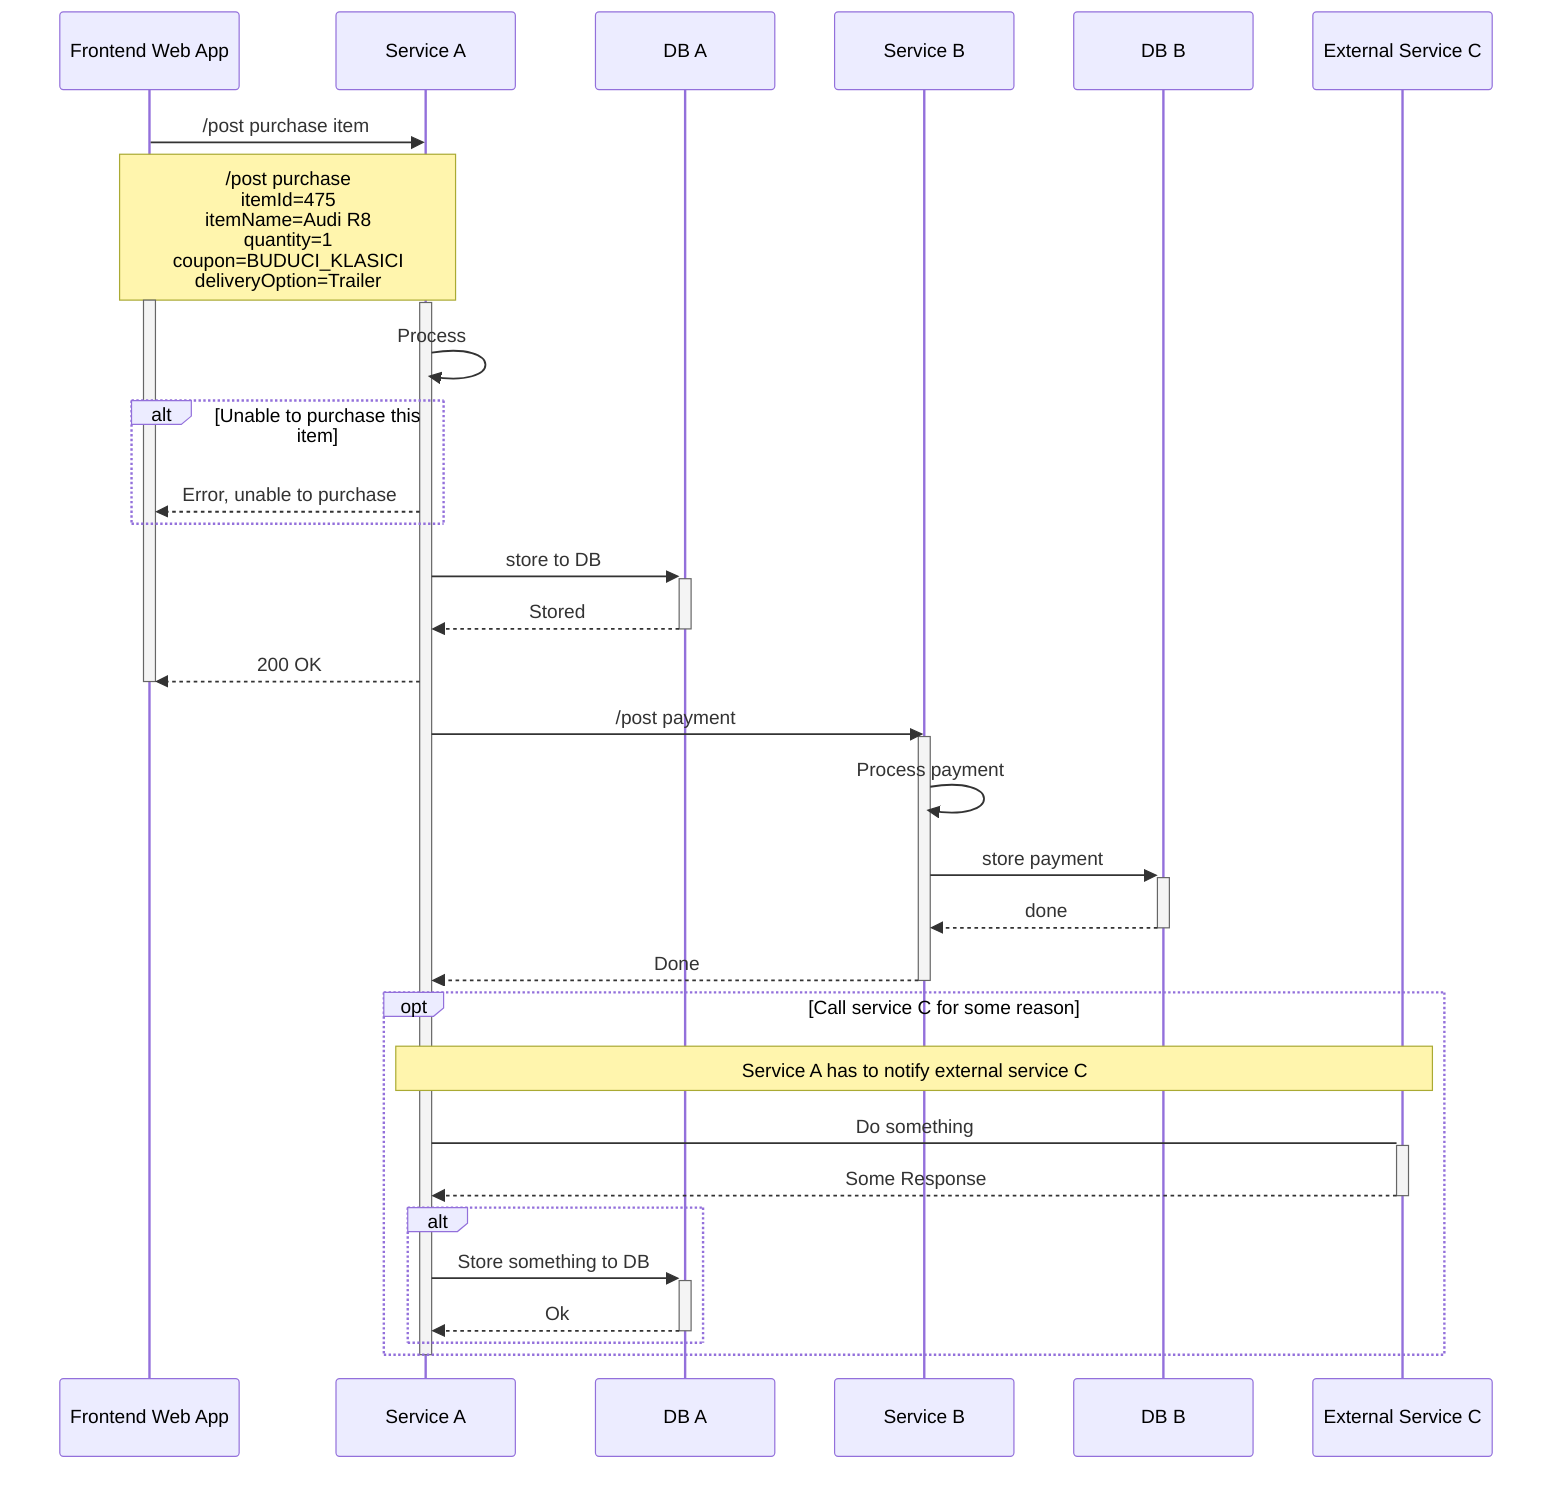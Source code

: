 sequenceDiagram
    participant FWA as Frontend Web App
    participant A as Service A
    participant DB A
    participant B as Service B
    participant DB B

    FWA ->> A: /post purchase item
    Note over FWA, A: /post purchase<br/>itemId=475<br/>itemName=Audi R8<br/>quantity=1<br/>coupon=BUDUCI_KLASICI<br/>deliveryOption=Trailer
    activate FWA
    activate A
    A ->> A: Process
    alt Unable to purchase this item
        A -->> FWA: Error, unable to purchase
    end
    A ->>+ DB A: store to DB
    DB A -->>- A: Stored
    A -->> FWA: 200 OK
    deactivate FWA
    A ->> B: /post payment
    activate B
    B ->> B: Process payment
    B ->>+ DB B: store payment
    DB B -->>- B: done
    B -->> A: Done
    deactivate B
    opt Call service C for some reason
        Note over A, External Service C: Service A has to notify external service C
        A ->+ External Service C: Do something
        External Service C -->>- A: Some Response
        alt 
            A ->>+ DB A: Store something to DB
            DB A -->>- A: Ok
        end

    end
    deactivate A